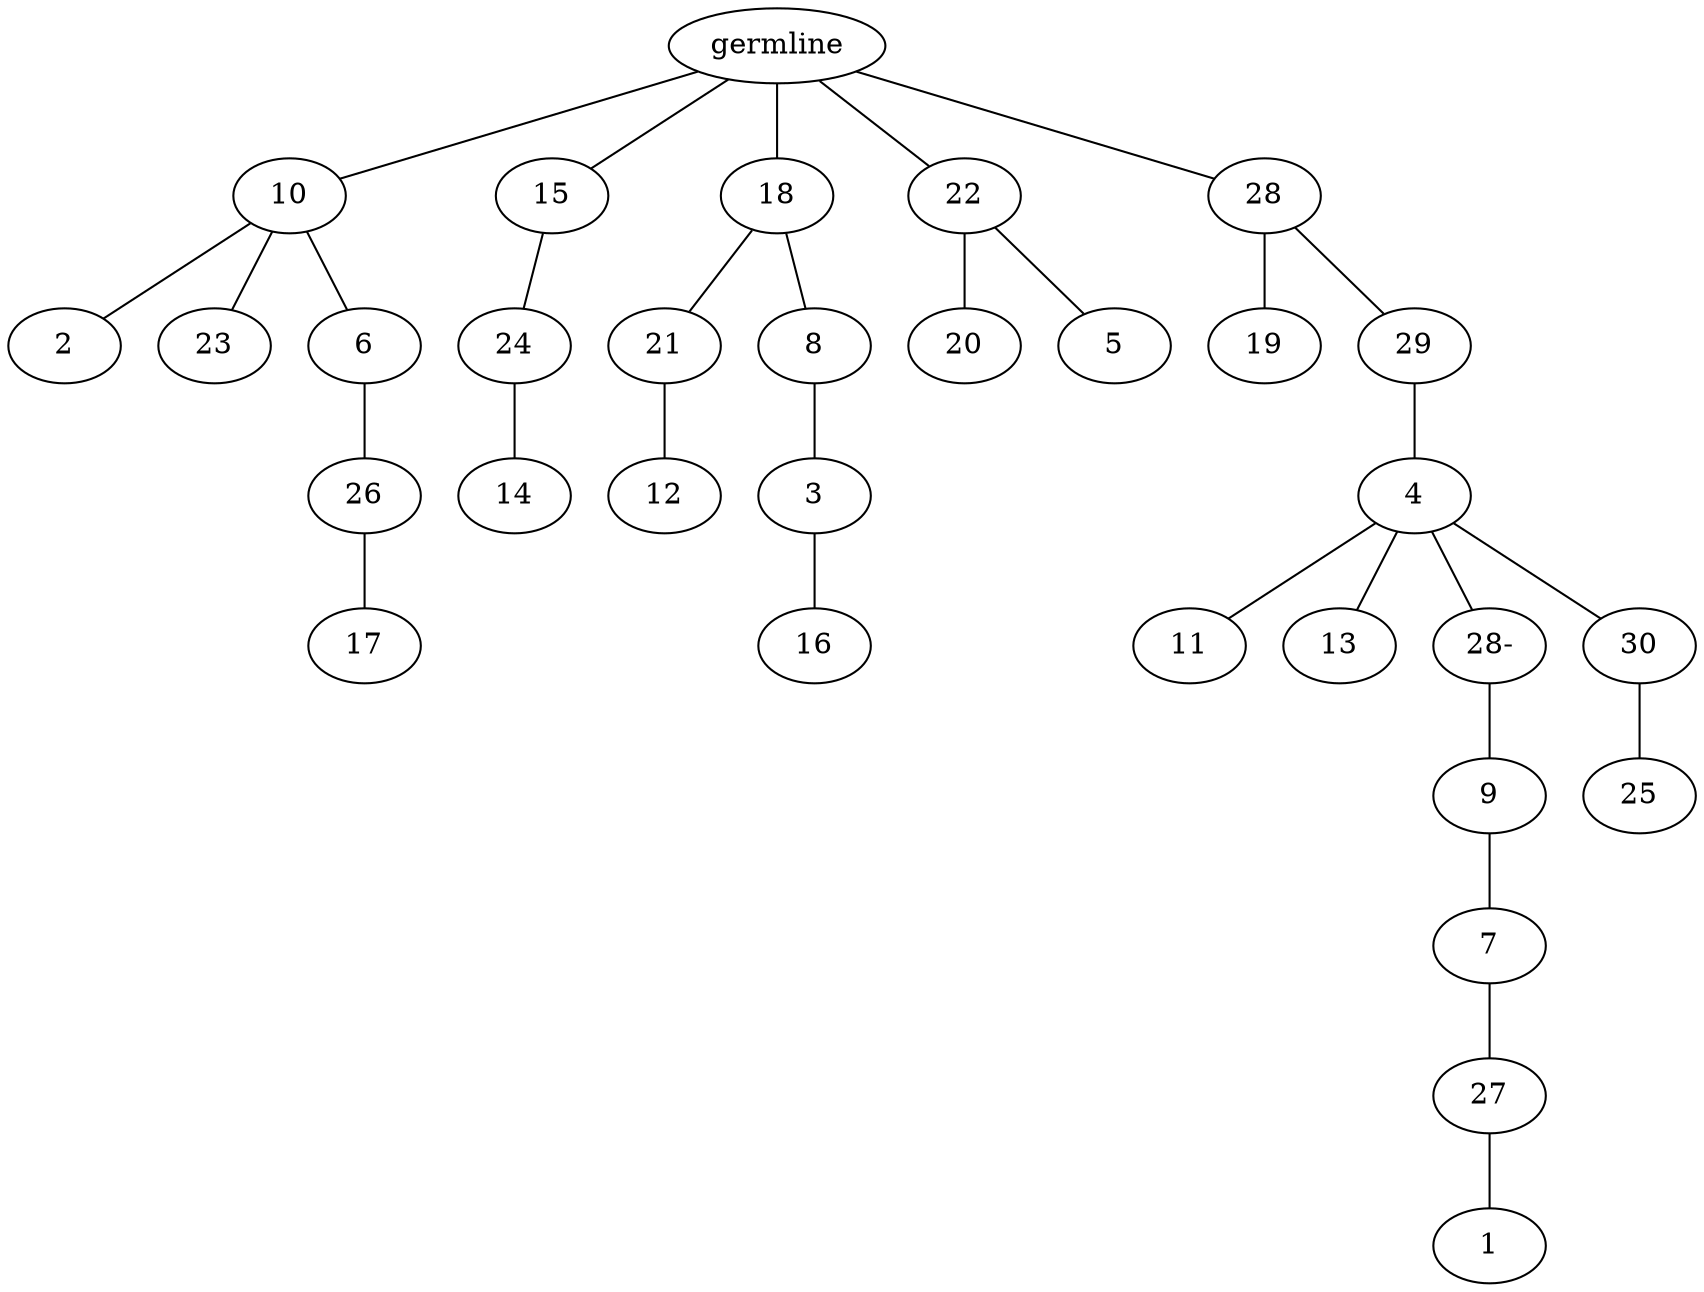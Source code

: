 graph tree {
    "140295271233952" [label="germline"];
    "140295261776576" [label="10"];
    "140295277726928" [label="2"];
    "140295277726736" [label="23"];
    "140295277726208" [label="6"];
    "140295277725536" [label="26"];
    "140295277725584" [label="17"];
    "140295277727504" [label="15"];
    "140295277724480" [label="24"];
    "140295277725680" [label="14"];
    "140295277725392" [label="18"];
    "140295277726448" [label="21"];
    "140295277725104" [label="12"];
    "140295277727408" [label="8"];
    "140295266931088" [label="3"];
    "140295266932192" [label="16"];
    "140295277724816" [label="22"];
    "140295266933824" [label="20"];
    "140295266934352" [label="5"];
    "140295277724432" [label="28"];
    "140295266933440" [label="19"];
    "140295266930992" [label="29"];
    "140295266931040" [label="4"];
    "140295266932336" [label="11"];
    "140295266933872" [label="13"];
    "140295266930944" [label="28-"];
    "140295266933488" [label="9"];
    "140295266934016" [label="7"];
    "140295266931664" [label="27"];
    "140295266931856" [label="1"];
    "140295266931952" [label="30"];
    "140295266933584" [label="25"];
    "140295271233952" -- "140295261776576";
    "140295271233952" -- "140295277727504";
    "140295271233952" -- "140295277725392";
    "140295271233952" -- "140295277724816";
    "140295271233952" -- "140295277724432";
    "140295261776576" -- "140295277726928";
    "140295261776576" -- "140295277726736";
    "140295261776576" -- "140295277726208";
    "140295277726208" -- "140295277725536";
    "140295277725536" -- "140295277725584";
    "140295277727504" -- "140295277724480";
    "140295277724480" -- "140295277725680";
    "140295277725392" -- "140295277726448";
    "140295277725392" -- "140295277727408";
    "140295277726448" -- "140295277725104";
    "140295277727408" -- "140295266931088";
    "140295266931088" -- "140295266932192";
    "140295277724816" -- "140295266933824";
    "140295277724816" -- "140295266934352";
    "140295277724432" -- "140295266933440";
    "140295277724432" -- "140295266930992";
    "140295266930992" -- "140295266931040";
    "140295266931040" -- "140295266932336";
    "140295266931040" -- "140295266933872";
    "140295266931040" -- "140295266930944";
    "140295266931040" -- "140295266931952";
    "140295266930944" -- "140295266933488";
    "140295266933488" -- "140295266934016";
    "140295266934016" -- "140295266931664";
    "140295266931664" -- "140295266931856";
    "140295266931952" -- "140295266933584";
}
